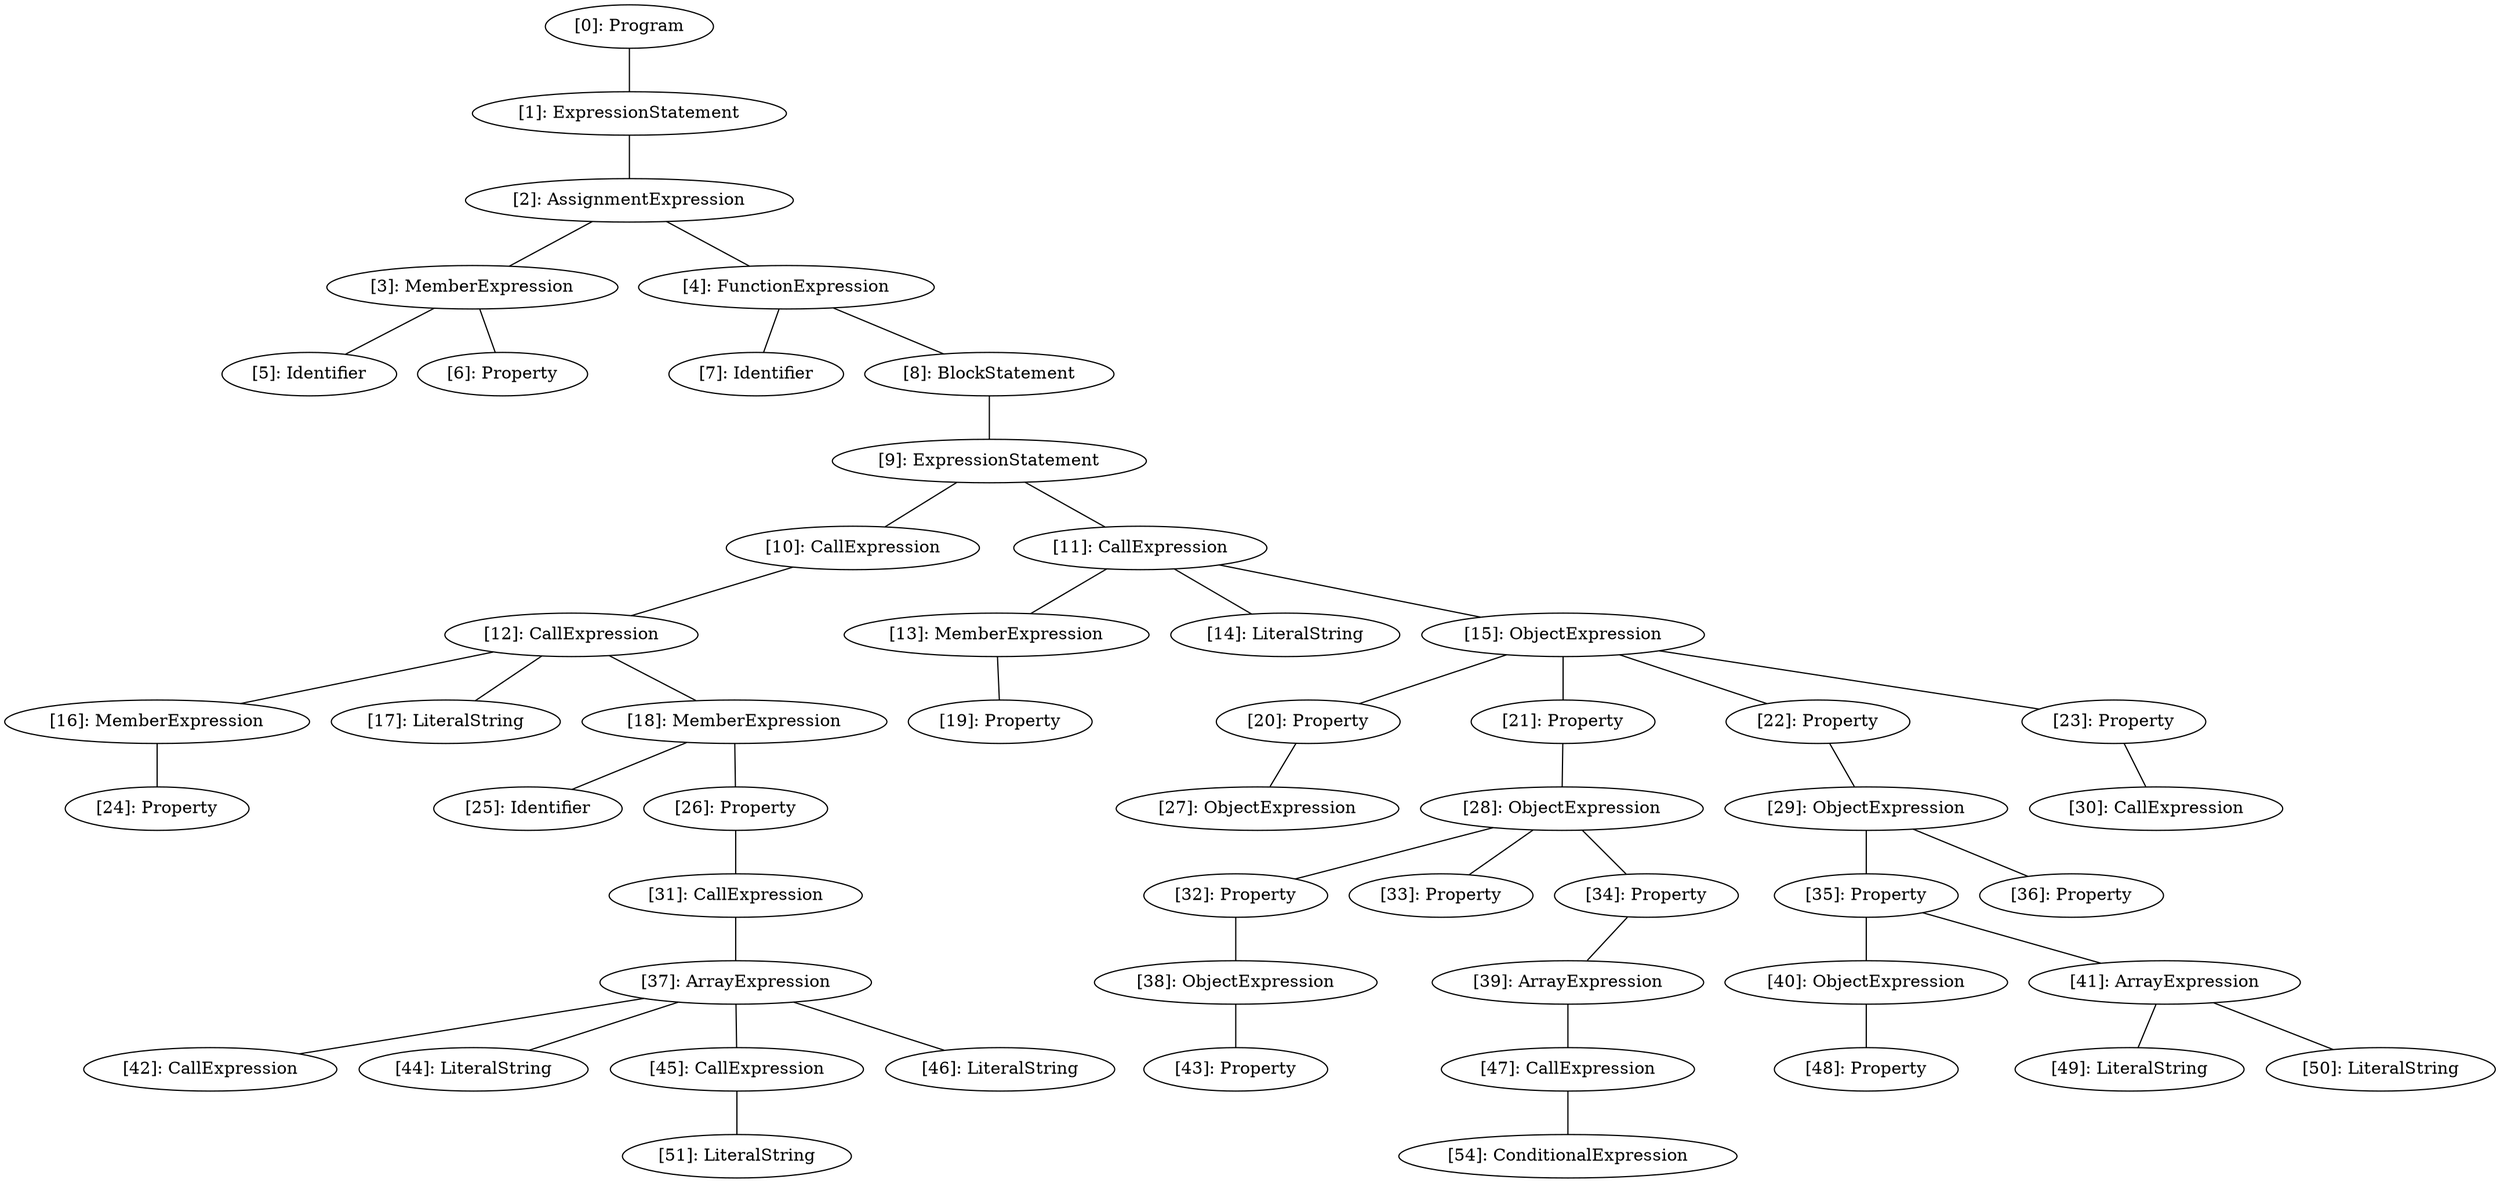 // Result
graph {
	0 [label="[0]: Program"]
	1 [label="[1]: ExpressionStatement"]
	2 [label="[2]: AssignmentExpression"]
	3 [label="[3]: MemberExpression"]
	4 [label="[4]: FunctionExpression"]
	5 [label="[5]: Identifier"]
	6 [label="[6]: Property"]
	7 [label="[7]: Identifier"]
	8 [label="[8]: BlockStatement"]
	9 [label="[9]: ExpressionStatement"]
	10 [label="[10]: CallExpression"]
	11 [label="[11]: CallExpression"]
	12 [label="[12]: CallExpression"]
	13 [label="[13]: MemberExpression"]
	14 [label="[14]: LiteralString"]
	15 [label="[15]: ObjectExpression"]
	16 [label="[16]: MemberExpression"]
	17 [label="[17]: LiteralString"]
	18 [label="[18]: MemberExpression"]
	19 [label="[19]: Property"]
	20 [label="[20]: Property"]
	21 [label="[21]: Property"]
	22 [label="[22]: Property"]
	23 [label="[23]: Property"]
	24 [label="[24]: Property"]
	25 [label="[25]: Identifier"]
	26 [label="[26]: Property"]
	27 [label="[27]: ObjectExpression"]
	28 [label="[28]: ObjectExpression"]
	29 [label="[29]: ObjectExpression"]
	30 [label="[30]: CallExpression"]
	31 [label="[31]: CallExpression"]
	32 [label="[32]: Property"]
	33 [label="[33]: Property"]
	34 [label="[34]: Property"]
	35 [label="[35]: Property"]
	36 [label="[36]: Property"]
	37 [label="[37]: ArrayExpression"]
	38 [label="[38]: ObjectExpression"]
	39 [label="[39]: ArrayExpression"]
	40 [label="[40]: ObjectExpression"]
	41 [label="[41]: ArrayExpression"]
	42 [label="[42]: CallExpression"]
	43 [label="[43]: Property"]
	44 [label="[44]: LiteralString"]
	45 [label="[45]: CallExpression"]
	46 [label="[46]: LiteralString"]
	47 [label="[47]: CallExpression"]
	48 [label="[48]: Property"]
	49 [label="[49]: LiteralString"]
	50 [label="[50]: LiteralString"]
	51 [label="[51]: LiteralString"]
	54 [label="[54]: ConditionalExpression"]
	0 -- 1
	1 -- 2
	2 -- 3
	2 -- 4
	3 -- 5
	3 -- 6
	4 -- 7
	4 -- 8
	8 -- 9
	9 -- 10
	9 -- 11
	10 -- 12
	11 -- 13
	11 -- 14
	11 -- 15
	12 -- 16
	12 -- 17
	12 -- 18
	13 -- 19
	15 -- 20
	15 -- 21
	15 -- 22
	15 -- 23
	16 -- 24
	18 -- 25
	18 -- 26
	20 -- 27
	21 -- 28
	22 -- 29
	23 -- 30
	26 -- 31
	28 -- 32
	28 -- 33
	28 -- 34
	29 -- 35
	29 -- 36
	31 -- 37
	32 -- 38
	34 -- 39
	35 -- 40
	35 -- 41
	37 -- 42
	37 -- 44
	37 -- 45
	37 -- 46
	38 -- 43
	39 -- 47
	40 -- 48
	41 -- 49
	41 -- 50
	45 -- 51
	47 -- 54
}
